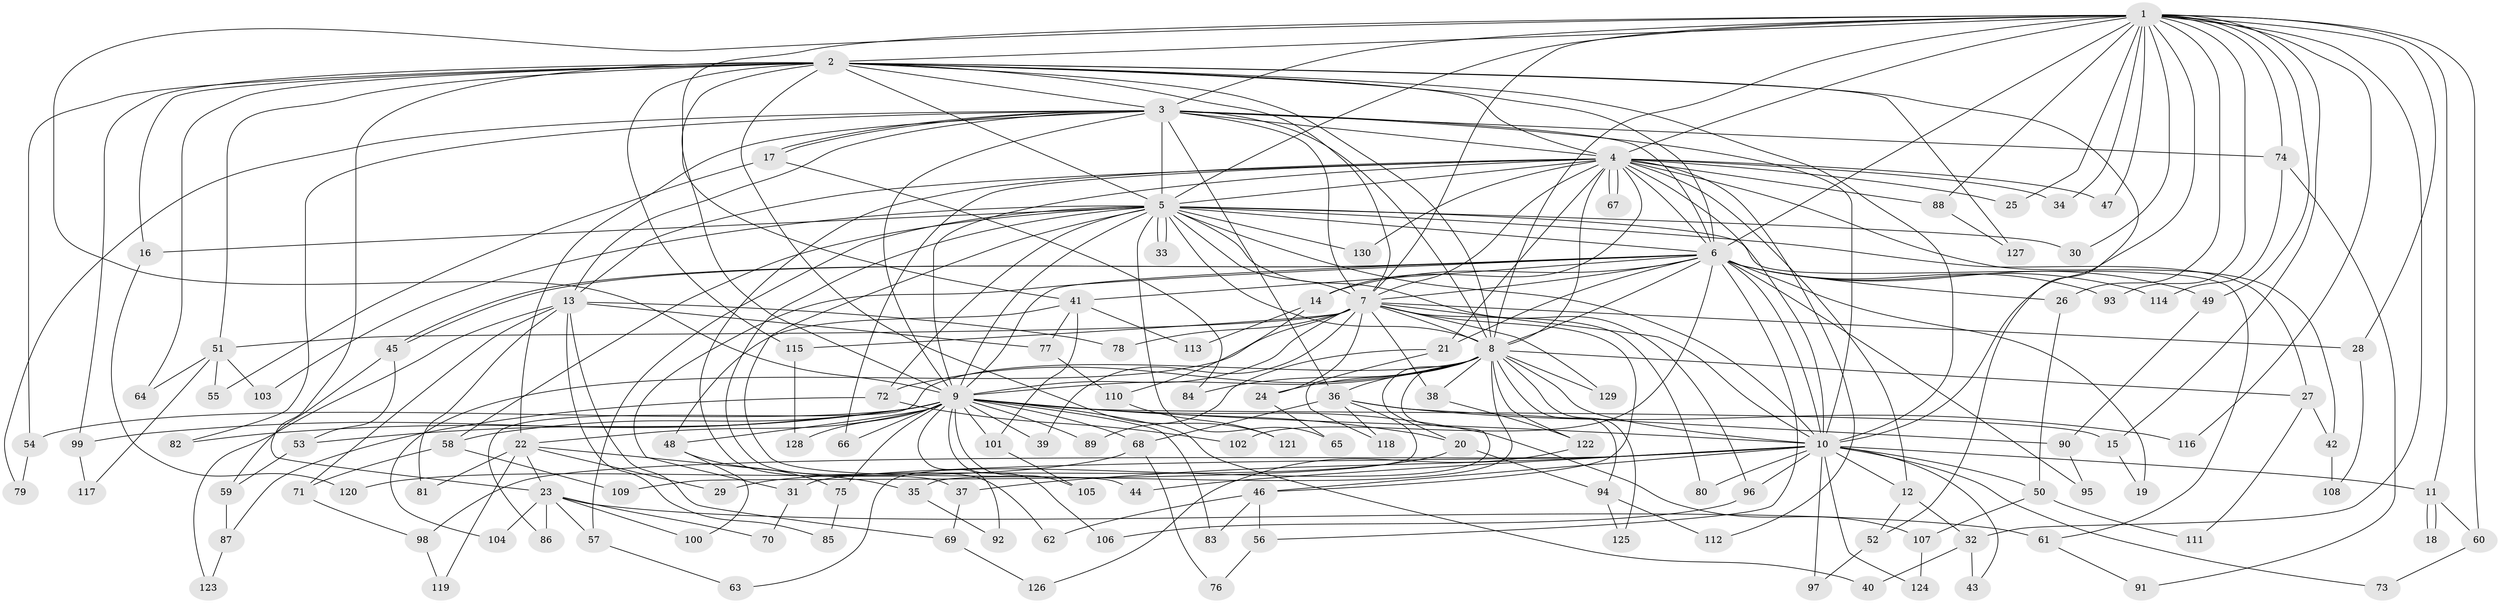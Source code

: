 // Generated by graph-tools (version 1.1) at 2025/49/03/09/25 03:49:33]
// undirected, 130 vertices, 285 edges
graph export_dot {
graph [start="1"]
  node [color=gray90,style=filled];
  1;
  2;
  3;
  4;
  5;
  6;
  7;
  8;
  9;
  10;
  11;
  12;
  13;
  14;
  15;
  16;
  17;
  18;
  19;
  20;
  21;
  22;
  23;
  24;
  25;
  26;
  27;
  28;
  29;
  30;
  31;
  32;
  33;
  34;
  35;
  36;
  37;
  38;
  39;
  40;
  41;
  42;
  43;
  44;
  45;
  46;
  47;
  48;
  49;
  50;
  51;
  52;
  53;
  54;
  55;
  56;
  57;
  58;
  59;
  60;
  61;
  62;
  63;
  64;
  65;
  66;
  67;
  68;
  69;
  70;
  71;
  72;
  73;
  74;
  75;
  76;
  77;
  78;
  79;
  80;
  81;
  82;
  83;
  84;
  85;
  86;
  87;
  88;
  89;
  90;
  91;
  92;
  93;
  94;
  95;
  96;
  97;
  98;
  99;
  100;
  101;
  102;
  103;
  104;
  105;
  106;
  107;
  108;
  109;
  110;
  111;
  112;
  113;
  114;
  115;
  116;
  117;
  118;
  119;
  120;
  121;
  122;
  123;
  124;
  125;
  126;
  127;
  128;
  129;
  130;
  1 -- 2;
  1 -- 3;
  1 -- 4;
  1 -- 5;
  1 -- 6;
  1 -- 7;
  1 -- 8;
  1 -- 9;
  1 -- 10;
  1 -- 11;
  1 -- 15;
  1 -- 25;
  1 -- 26;
  1 -- 28;
  1 -- 30;
  1 -- 32;
  1 -- 34;
  1 -- 41;
  1 -- 47;
  1 -- 49;
  1 -- 60;
  1 -- 74;
  1 -- 88;
  1 -- 93;
  1 -- 116;
  2 -- 3;
  2 -- 4;
  2 -- 5;
  2 -- 6;
  2 -- 7;
  2 -- 8;
  2 -- 9;
  2 -- 10;
  2 -- 16;
  2 -- 23;
  2 -- 51;
  2 -- 52;
  2 -- 54;
  2 -- 64;
  2 -- 99;
  2 -- 115;
  2 -- 121;
  2 -- 127;
  3 -- 4;
  3 -- 5;
  3 -- 6;
  3 -- 7;
  3 -- 8;
  3 -- 9;
  3 -- 10;
  3 -- 13;
  3 -- 17;
  3 -- 17;
  3 -- 22;
  3 -- 36;
  3 -- 74;
  3 -- 79;
  3 -- 82;
  4 -- 5;
  4 -- 6;
  4 -- 7;
  4 -- 8;
  4 -- 9;
  4 -- 10;
  4 -- 12;
  4 -- 13;
  4 -- 14;
  4 -- 21;
  4 -- 25;
  4 -- 34;
  4 -- 37;
  4 -- 42;
  4 -- 47;
  4 -- 66;
  4 -- 67;
  4 -- 67;
  4 -- 88;
  4 -- 112;
  4 -- 130;
  5 -- 6;
  5 -- 7;
  5 -- 8;
  5 -- 9;
  5 -- 10;
  5 -- 16;
  5 -- 27;
  5 -- 30;
  5 -- 33;
  5 -- 33;
  5 -- 44;
  5 -- 57;
  5 -- 58;
  5 -- 61;
  5 -- 62;
  5 -- 65;
  5 -- 72;
  5 -- 96;
  5 -- 103;
  5 -- 130;
  6 -- 7;
  6 -- 8;
  6 -- 9;
  6 -- 10;
  6 -- 14;
  6 -- 19;
  6 -- 21;
  6 -- 26;
  6 -- 31;
  6 -- 41;
  6 -- 45;
  6 -- 45;
  6 -- 49;
  6 -- 56;
  6 -- 93;
  6 -- 95;
  6 -- 102;
  6 -- 114;
  7 -- 8;
  7 -- 9;
  7 -- 10;
  7 -- 24;
  7 -- 28;
  7 -- 38;
  7 -- 39;
  7 -- 46;
  7 -- 51;
  7 -- 78;
  7 -- 80;
  7 -- 104;
  7 -- 115;
  7 -- 129;
  8 -- 9;
  8 -- 10;
  8 -- 20;
  8 -- 24;
  8 -- 27;
  8 -- 35;
  8 -- 36;
  8 -- 38;
  8 -- 63;
  8 -- 72;
  8 -- 84;
  8 -- 86;
  8 -- 94;
  8 -- 122;
  8 -- 125;
  8 -- 129;
  9 -- 10;
  9 -- 15;
  9 -- 20;
  9 -- 22;
  9 -- 39;
  9 -- 40;
  9 -- 48;
  9 -- 53;
  9 -- 54;
  9 -- 58;
  9 -- 66;
  9 -- 68;
  9 -- 75;
  9 -- 82;
  9 -- 83;
  9 -- 89;
  9 -- 92;
  9 -- 99;
  9 -- 101;
  9 -- 105;
  9 -- 106;
  9 -- 107;
  9 -- 128;
  10 -- 11;
  10 -- 12;
  10 -- 31;
  10 -- 37;
  10 -- 43;
  10 -- 44;
  10 -- 46;
  10 -- 50;
  10 -- 73;
  10 -- 80;
  10 -- 96;
  10 -- 97;
  10 -- 98;
  10 -- 124;
  11 -- 18;
  11 -- 18;
  11 -- 60;
  12 -- 32;
  12 -- 52;
  13 -- 69;
  13 -- 71;
  13 -- 77;
  13 -- 78;
  13 -- 81;
  13 -- 85;
  13 -- 123;
  14 -- 110;
  14 -- 113;
  15 -- 19;
  16 -- 120;
  17 -- 55;
  17 -- 84;
  20 -- 29;
  20 -- 94;
  21 -- 89;
  21 -- 118;
  22 -- 23;
  22 -- 29;
  22 -- 35;
  22 -- 81;
  22 -- 119;
  23 -- 57;
  23 -- 61;
  23 -- 70;
  23 -- 86;
  23 -- 100;
  23 -- 104;
  24 -- 65;
  26 -- 50;
  27 -- 42;
  27 -- 111;
  28 -- 108;
  31 -- 70;
  32 -- 40;
  32 -- 43;
  35 -- 92;
  36 -- 68;
  36 -- 90;
  36 -- 109;
  36 -- 116;
  36 -- 118;
  37 -- 69;
  38 -- 122;
  41 -- 48;
  41 -- 77;
  41 -- 101;
  41 -- 113;
  42 -- 108;
  45 -- 53;
  45 -- 59;
  46 -- 56;
  46 -- 62;
  46 -- 83;
  48 -- 75;
  48 -- 100;
  49 -- 90;
  50 -- 107;
  50 -- 111;
  51 -- 55;
  51 -- 64;
  51 -- 103;
  51 -- 117;
  52 -- 97;
  53 -- 59;
  54 -- 79;
  56 -- 76;
  57 -- 63;
  58 -- 71;
  58 -- 109;
  59 -- 87;
  60 -- 73;
  61 -- 91;
  68 -- 76;
  68 -- 120;
  69 -- 126;
  71 -- 98;
  72 -- 87;
  72 -- 102;
  74 -- 91;
  74 -- 114;
  75 -- 85;
  77 -- 110;
  87 -- 123;
  88 -- 127;
  90 -- 95;
  94 -- 112;
  94 -- 125;
  96 -- 106;
  98 -- 119;
  99 -- 117;
  101 -- 105;
  107 -- 124;
  110 -- 121;
  115 -- 128;
  122 -- 126;
}
